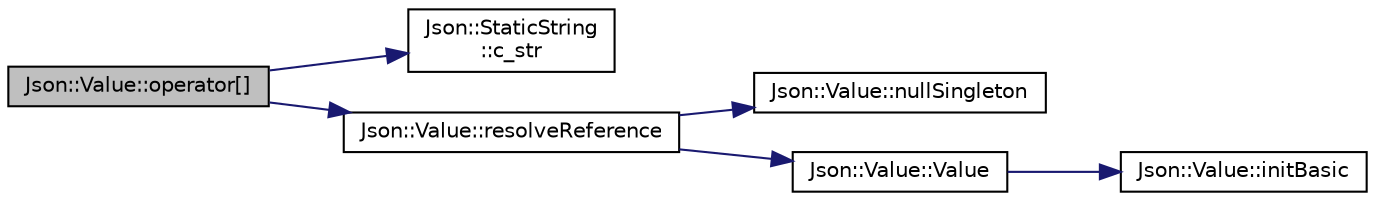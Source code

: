 digraph "Json::Value::operator[]"
{
 // LATEX_PDF_SIZE
  edge [fontname="Helvetica",fontsize="10",labelfontname="Helvetica",labelfontsize="10"];
  node [fontname="Helvetica",fontsize="10",shape=record];
  rankdir="LR";
  Node1 [label="Json::Value::operator[]",height=0.2,width=0.4,color="black", fillcolor="grey75", style="filled", fontcolor="black",tooltip="Access an object value by name, create a null member if it does not exist."];
  Node1 -> Node2 [color="midnightblue",fontsize="10",style="solid",fontname="Helvetica"];
  Node2 [label="Json::StaticString\l::c_str",height=0.2,width=0.4,color="black", fillcolor="white", style="filled",URL="$class_json_1_1_static_string.html#ad6be703d432d108623bb0aa06b0b90ca",tooltip=" "];
  Node1 -> Node3 [color="midnightblue",fontsize="10",style="solid",fontname="Helvetica"];
  Node3 [label="Json::Value::resolveReference",height=0.2,width=0.4,color="black", fillcolor="white", style="filled",URL="$class_json_1_1_value.html#a9ff9cdae2c8f4155bab603d750b0b3f1",tooltip=" "];
  Node3 -> Node4 [color="midnightblue",fontsize="10",style="solid",fontname="Helvetica"];
  Node4 [label="Json::Value::nullSingleton",height=0.2,width=0.4,color="black", fillcolor="white", style="filled",URL="$class_json_1_1_value.html#af2f124567acc35d021a424e53ebdfcab",tooltip="Prefer this to null or nullRef."];
  Node3 -> Node5 [color="midnightblue",fontsize="10",style="solid",fontname="Helvetica"];
  Node5 [label="Json::Value::Value",height=0.2,width=0.4,color="black", fillcolor="white", style="filled",URL="$class_json_1_1_value.html#ada6ba1369448fb0240bccc36efaa46f7",tooltip="Create a default Value of the given type."];
  Node5 -> Node6 [color="midnightblue",fontsize="10",style="solid",fontname="Helvetica"];
  Node6 [label="Json::Value::initBasic",height=0.2,width=0.4,color="black", fillcolor="white", style="filled",URL="$class_json_1_1_value.html#a32b86b71564157f40f880f5736be822a",tooltip=" "];
}

